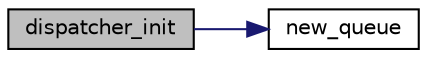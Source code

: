 digraph "dispatcher_init"
{
 // LATEX_PDF_SIZE
  edge [fontname="Helvetica",fontsize="10",labelfontname="Helvetica",labelfontsize="10"];
  node [fontname="Helvetica",fontsize="10",shape=record];
  rankdir="LR";
  Node1 [label="dispatcher_init",height=0.2,width=0.4,color="black", fillcolor="grey75", style="filled", fontcolor="black",tooltip="Initializes the dispatcher, creating an event queue."];
  Node1 -> Node2 [color="midnightblue",fontsize="10",style="solid",fontname="Helvetica"];
  Node2 [label="new_queue",height=0.2,width=0.4,color="black", fillcolor="white", style="filled",URL="$group__queue.html#ga9978f7940279e5e54b85d26f120400db",tooltip="Initializes of a new queue."];
}
